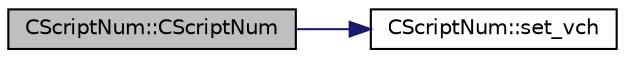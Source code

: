 digraph "CScriptNum::CScriptNum"
{
  edge [fontname="Helvetica",fontsize="10",labelfontname="Helvetica",labelfontsize="10"];
  node [fontname="Helvetica",fontsize="10",shape=record];
  rankdir="LR";
  Node4 [label="CScriptNum::CScriptNum",height=0.2,width=0.4,color="black", fillcolor="grey75", style="filled", fontcolor="black"];
  Node4 -> Node5 [color="midnightblue",fontsize="10",style="solid",fontname="Helvetica"];
  Node5 [label="CScriptNum::set_vch",height=0.2,width=0.4,color="black", fillcolor="white", style="filled",URL="$class_c_script_num.html#ada37d02a4818b1ae00b2da54b5d73cba"];
}
